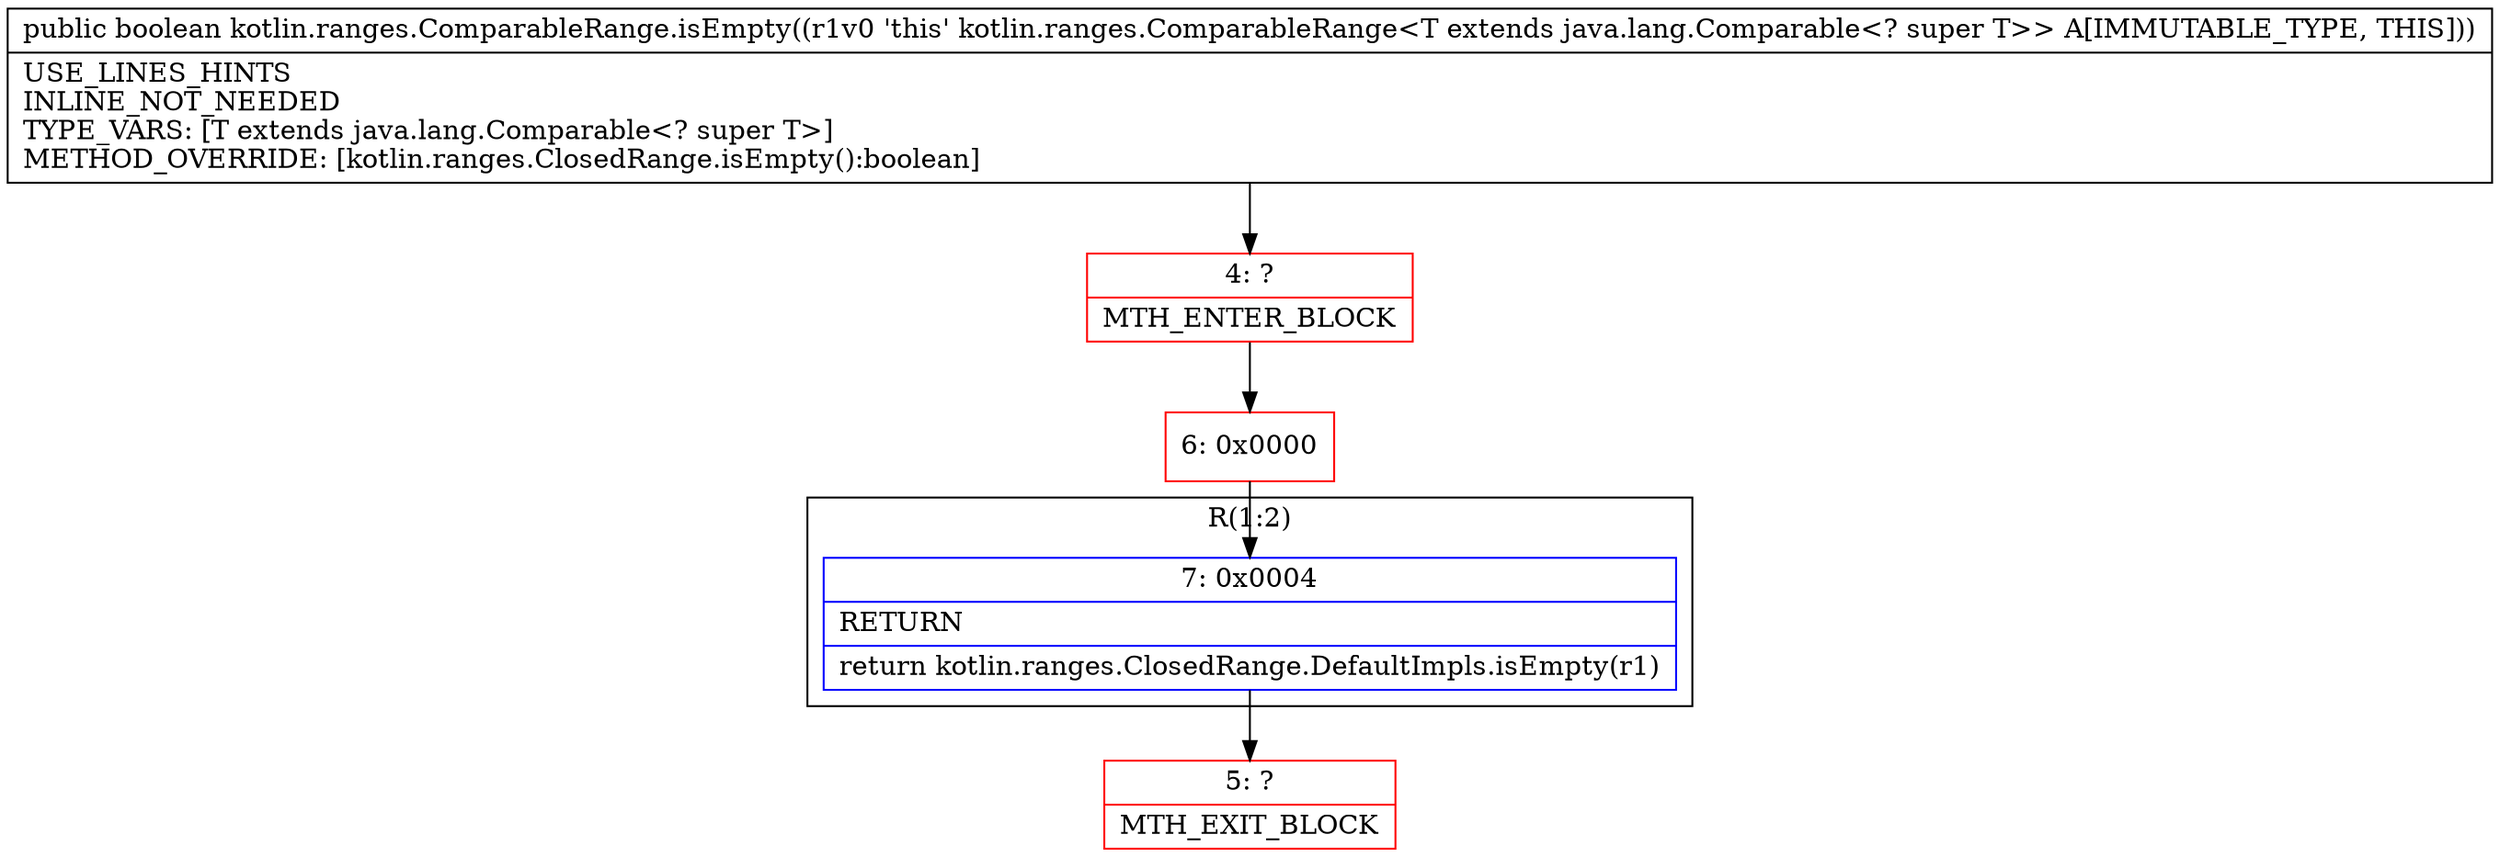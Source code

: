 digraph "CFG forkotlin.ranges.ComparableRange.isEmpty()Z" {
subgraph cluster_Region_629677009 {
label = "R(1:2)";
node [shape=record,color=blue];
Node_7 [shape=record,label="{7\:\ 0x0004|RETURN\l|return kotlin.ranges.ClosedRange.DefaultImpls.isEmpty(r1)\l}"];
}
Node_4 [shape=record,color=red,label="{4\:\ ?|MTH_ENTER_BLOCK\l}"];
Node_6 [shape=record,color=red,label="{6\:\ 0x0000}"];
Node_5 [shape=record,color=red,label="{5\:\ ?|MTH_EXIT_BLOCK\l}"];
MethodNode[shape=record,label="{public boolean kotlin.ranges.ComparableRange.isEmpty((r1v0 'this' kotlin.ranges.ComparableRange\<T extends java.lang.Comparable\<? super T\>\> A[IMMUTABLE_TYPE, THIS]))  | USE_LINES_HINTS\lINLINE_NOT_NEEDED\lTYPE_VARS: [T extends java.lang.Comparable\<? super T\>]\lMETHOD_OVERRIDE: [kotlin.ranges.ClosedRange.isEmpty():boolean]\l}"];
MethodNode -> Node_4;Node_7 -> Node_5;
Node_4 -> Node_6;
Node_6 -> Node_7;
}

